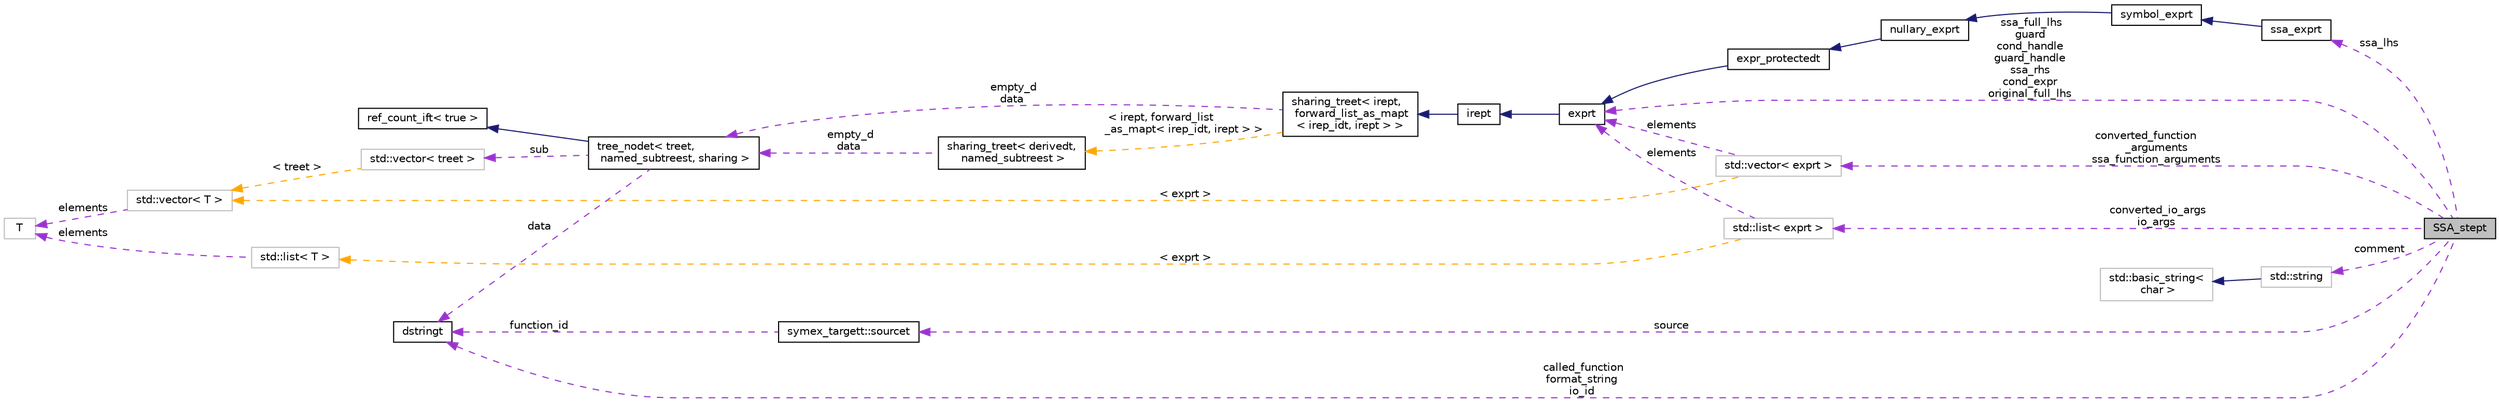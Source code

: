 digraph "SSA_stept"
{
 // LATEX_PDF_SIZE
  bgcolor="transparent";
  edge [fontname="Helvetica",fontsize="10",labelfontname="Helvetica",labelfontsize="10"];
  node [fontname="Helvetica",fontsize="10",shape=record];
  rankdir="LR";
  Node1 [label="SSA_stept",height=0.2,width=0.4,color="black", fillcolor="grey75", style="filled", fontcolor="black",tooltip="Single SSA step in the equation."];
  Node2 -> Node1 [dir="back",color="darkorchid3",fontsize="10",style="dashed",label=" converted_io_args\nio_args" ,fontname="Helvetica"];
  Node2 [label="std::list\< exprt \>",height=0.2,width=0.4,color="grey75",tooltip=" "];
  Node3 -> Node2 [dir="back",color="darkorchid3",fontsize="10",style="dashed",label=" elements" ,fontname="Helvetica"];
  Node3 [label="exprt",height=0.2,width=0.4,color="black",URL="$classexprt.html",tooltip="Base class for all expressions."];
  Node4 -> Node3 [dir="back",color="midnightblue",fontsize="10",style="solid",fontname="Helvetica"];
  Node4 [label="irept",height=0.2,width=0.4,color="black",URL="$classirept.html",tooltip="There are a large number of kinds of tree structured or tree-like data in CPROVER."];
  Node5 -> Node4 [dir="back",color="midnightblue",fontsize="10",style="solid",fontname="Helvetica"];
  Node5 [label="sharing_treet\< irept,\l forward_list_as_mapt\l\< irep_idt, irept \> \>",height=0.2,width=0.4,color="black",URL="$classsharing__treet.html",tooltip=" "];
  Node6 -> Node5 [dir="back",color="darkorchid3",fontsize="10",style="dashed",label=" empty_d\ndata" ,fontname="Helvetica"];
  Node6 [label="tree_nodet\< treet,\l named_subtreest, sharing \>",height=0.2,width=0.4,color="black",URL="$classtree__nodet.html",tooltip="A node with data in a tree, it contains:"];
  Node7 -> Node6 [dir="back",color="midnightblue",fontsize="10",style="solid",fontname="Helvetica"];
  Node7 [label="ref_count_ift\< true \>",height=0.2,width=0.4,color="black",URL="$structref__count__ift_3_01true_01_4.html",tooltip=" "];
  Node8 -> Node6 [dir="back",color="darkorchid3",fontsize="10",style="dashed",label=" sub" ,fontname="Helvetica"];
  Node8 [label="std::vector\< treet \>",height=0.2,width=0.4,color="grey75",tooltip=" "];
  Node9 -> Node8 [dir="back",color="orange",fontsize="10",style="dashed",label=" \< treet \>" ,fontname="Helvetica"];
  Node9 [label="std::vector\< T \>",height=0.2,width=0.4,color="grey75",tooltip="STL class."];
  Node10 -> Node9 [dir="back",color="darkorchid3",fontsize="10",style="dashed",label=" elements" ,fontname="Helvetica"];
  Node10 [label="T",height=0.2,width=0.4,color="grey75",tooltip=" "];
  Node11 -> Node6 [dir="back",color="darkorchid3",fontsize="10",style="dashed",label=" data" ,fontname="Helvetica"];
  Node11 [label="dstringt",height=0.2,width=0.4,color="black",URL="$classdstringt.html",tooltip="dstringt has one field, an unsigned integer no which is an index into a static table of strings."];
  Node12 -> Node5 [dir="back",color="orange",fontsize="10",style="dashed",label=" \< irept, forward_list\l_as_mapt\< irep_idt, irept \> \>" ,fontname="Helvetica"];
  Node12 [label="sharing_treet\< derivedt,\l named_subtreest \>",height=0.2,width=0.4,color="black",URL="$classsharing__treet.html",tooltip="Base class for tree-like data structures with sharing."];
  Node6 -> Node12 [dir="back",color="darkorchid3",fontsize="10",style="dashed",label=" empty_d\ndata" ,fontname="Helvetica"];
  Node13 -> Node2 [dir="back",color="orange",fontsize="10",style="dashed",label=" \< exprt \>" ,fontname="Helvetica"];
  Node13 [label="std::list\< T \>",height=0.2,width=0.4,color="grey75",tooltip="STL class."];
  Node10 -> Node13 [dir="back",color="darkorchid3",fontsize="10",style="dashed",label=" elements" ,fontname="Helvetica"];
  Node14 -> Node1 [dir="back",color="darkorchid3",fontsize="10",style="dashed",label=" ssa_lhs" ,fontname="Helvetica"];
  Node14 [label="ssa_exprt",height=0.2,width=0.4,color="black",URL="$classssa__exprt.html",tooltip="Expression providing an SSA-renamed symbol of expressions."];
  Node15 -> Node14 [dir="back",color="midnightblue",fontsize="10",style="solid",fontname="Helvetica"];
  Node15 [label="symbol_exprt",height=0.2,width=0.4,color="black",URL="$classsymbol__exprt.html",tooltip="Expression to hold a symbol (variable)"];
  Node16 -> Node15 [dir="back",color="midnightblue",fontsize="10",style="solid",fontname="Helvetica"];
  Node16 [label="nullary_exprt",height=0.2,width=0.4,color="black",URL="$classnullary__exprt.html",tooltip="An expression without operands."];
  Node17 -> Node16 [dir="back",color="midnightblue",fontsize="10",style="solid",fontname="Helvetica"];
  Node17 [label="expr_protectedt",height=0.2,width=0.4,color="black",URL="$classexpr__protectedt.html",tooltip="Base class for all expressions."];
  Node3 -> Node17 [dir="back",color="midnightblue",fontsize="10",style="solid",fontname="Helvetica"];
  Node11 -> Node1 [dir="back",color="darkorchid3",fontsize="10",style="dashed",label=" called_function\nformat_string\nio_id" ,fontname="Helvetica"];
  Node18 -> Node1 [dir="back",color="darkorchid3",fontsize="10",style="dashed",label=" comment" ,fontname="Helvetica"];
  Node18 [label="std::string",height=0.2,width=0.4,color="grey75",tooltip="STL class."];
  Node19 -> Node18 [dir="back",color="midnightblue",fontsize="10",style="solid",fontname="Helvetica"];
  Node19 [label="std::basic_string\<\l char \>",height=0.2,width=0.4,color="grey75",tooltip="STL class."];
  Node3 -> Node1 [dir="back",color="darkorchid3",fontsize="10",style="dashed",label=" ssa_full_lhs\nguard\ncond_handle\nguard_handle\nssa_rhs\ncond_expr\noriginal_full_lhs" ,fontname="Helvetica"];
  Node20 -> Node1 [dir="back",color="darkorchid3",fontsize="10",style="dashed",label=" source" ,fontname="Helvetica"];
  Node20 [label="symex_targett::sourcet",height=0.2,width=0.4,color="black",URL="$structsymex__targett_1_1sourcet.html",tooltip="Identifies source in the context of symbolic execution."];
  Node11 -> Node20 [dir="back",color="darkorchid3",fontsize="10",style="dashed",label=" function_id" ,fontname="Helvetica"];
  Node21 -> Node1 [dir="back",color="darkorchid3",fontsize="10",style="dashed",label=" converted_function\l_arguments\nssa_function_arguments" ,fontname="Helvetica"];
  Node21 [label="std::vector\< exprt \>",height=0.2,width=0.4,color="grey75",tooltip=" "];
  Node3 -> Node21 [dir="back",color="darkorchid3",fontsize="10",style="dashed",label=" elements" ,fontname="Helvetica"];
  Node9 -> Node21 [dir="back",color="orange",fontsize="10",style="dashed",label=" \< exprt \>" ,fontname="Helvetica"];
}
